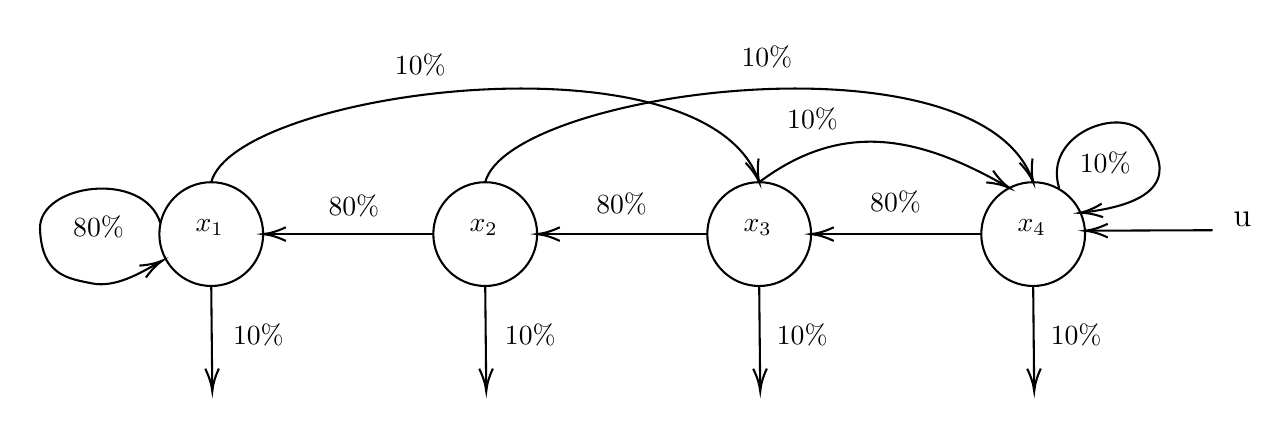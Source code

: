 

\tikzset{every picture/.style={line width=0.75pt}} %set default line width to 0.75pt        

\begin{tikzpicture}[x=0.75pt,y=0.75pt,yscale=-1,xscale=1]
%uncomment if require: \path (0,300); %set diagram left start at 0, and has height of 300

%Shape: Circle [id:dp5022504860822765] 
\draw   (95,126.25) .. controls (95,112.44) and (106.19,101.25) .. (120,101.25) .. controls (133.81,101.25) and (145,112.44) .. (145,126.25) .. controls (145,140.06) and (133.81,151.25) .. (120,151.25) .. controls (106.19,151.25) and (95,140.06) .. (95,126.25) -- cycle ;

%Shape: Circle [id:dp5803418704093459] 
\draw   (491,126.25) .. controls (491,112.44) and (502.19,101.25) .. (516,101.25) .. controls (529.81,101.25) and (541,112.44) .. (541,126.25) .. controls (541,140.06) and (529.81,151.25) .. (516,151.25) .. controls (502.19,151.25) and (491,140.06) .. (491,126.25) -- cycle ;

%Shape: Circle [id:dp01920206383687817] 
\draw   (359,126.25) .. controls (359,112.44) and (370.19,101.25) .. (384,101.25) .. controls (397.81,101.25) and (409,112.44) .. (409,126.25) .. controls (409,140.06) and (397.81,151.25) .. (384,151.25) .. controls (370.19,151.25) and (359,140.06) .. (359,126.25) -- cycle ;

%Shape: Circle [id:dp8268925753397789] 
\draw   (227,126.25) .. controls (227,112.44) and (238.19,101.25) .. (252,101.25) .. controls (265.81,101.25) and (277,112.44) .. (277,126.25) .. controls (277,140.06) and (265.81,151.25) .. (252,151.25) .. controls (238.19,151.25) and (227,140.06) .. (227,126.25) -- cycle ;

%Straight Lines [id:da83309083141393] 
\draw    (359,126.25) -- (279,126.25) ;
\draw [shift={(277,126.25)}, rotate = 360] [color={rgb, 255:red, 0; green, 0; blue, 0 }  ][line width=0.75]    (10.93,-3.29) .. controls (6.95,-1.4) and (3.31,-0.3) .. (0,0) .. controls (3.31,0.3) and (6.95,1.4) .. (10.93,3.29)   ;
%Straight Lines [id:da39632635329626464] 
\draw    (491,126.25) -- (411,126.25) ;
\draw [shift={(409,126.25)}, rotate = 360] [color={rgb, 255:red, 0; green, 0; blue, 0 }  ][line width=0.75]    (10.93,-3.29) .. controls (6.95,-1.4) and (3.31,-0.3) .. (0,0) .. controls (3.31,0.3) and (6.95,1.4) .. (10.93,3.29)   ;
%Straight Lines [id:da015987837758611123] 
\draw    (227,126.25) -- (147,126.25) ;
\draw [shift={(145,126.25)}, rotate = 360] [color={rgb, 255:red, 0; green, 0; blue, 0 }  ][line width=0.75]    (10.93,-3.29) .. controls (6.95,-1.4) and (3.31,-0.3) .. (0,0) .. controls (3.31,0.3) and (6.95,1.4) .. (10.93,3.29)   ;

%Curve Lines [id:da4921395161805495] 
\draw    (120,101.25) .. controls (131.44,57.22) and (357.23,27.3) .. (383.62,100.14) ;
\draw [shift={(384,101.25)}, rotate = 251.74] [color={rgb, 255:red, 0; green, 0; blue, 0 }  ][line width=0.75]    (10.93,-3.29) .. controls (6.95,-1.4) and (3.31,-0.3) .. (0,0) .. controls (3.31,0.3) and (6.95,1.4) .. (10.93,3.29)   ;
%Curve Lines [id:da12410751681984111] 
\draw    (252,101.25) .. controls (263.44,57.22) and (489.23,27.3) .. (515.62,100.14) ;
\draw [shift={(516,101.25)}, rotate = 251.74] [color={rgb, 255:red, 0; green, 0; blue, 0 }  ][line width=0.75]    (10.93,-3.29) .. controls (6.95,-1.4) and (3.31,-0.3) .. (0,0) .. controls (3.31,0.3) and (6.95,1.4) .. (10.93,3.29)   ;
%Curve Lines [id:da13031986513998062] 
\draw    (384,101.25) .. controls (423.6,71.55) and (460.26,78.6) .. (503.2,103.25) ;
\draw [shift={(504.5,104)}, rotate = 210.13] [color={rgb, 255:red, 0; green, 0; blue, 0 }  ][line width=0.75]    (10.93,-3.29) .. controls (6.95,-1.4) and (3.31,-0.3) .. (0,0) .. controls (3.31,0.3) and (6.95,1.4) .. (10.93,3.29)   ;
%Curve Lines [id:da5834598691765318] 
\draw    (95.5,121) .. controls (87.5,95) and (36.5,102) .. (37.5,124) .. controls (38.5,146) and (50.57,147.6) .. (62.5,150) .. controls (73.71,152.25) and (85.72,145.09) .. (94.8,139.95) ;
\draw [shift={(96.5,139)}, rotate = 510.95] [color={rgb, 255:red, 0; green, 0; blue, 0 }  ][line width=0.75]    (10.93,-3.29) .. controls (6.95,-1.4) and (3.31,-0.3) .. (0,0) .. controls (3.31,0.3) and (6.95,1.4) .. (10.93,3.29)   ;
%Curve Lines [id:da06725770645640528] 
\draw    (528.5,104) .. controls (520.5,78) and (558.5,64) .. (569.5,78) .. controls (580.39,91.86) and (585.4,110.62) .. (539.89,115.85) ;
\draw [shift={(538.5,116)}, rotate = 353.93] [color={rgb, 255:red, 0; green, 0; blue, 0 }  ][line width=0.75]    (10.93,-3.29) .. controls (6.95,-1.4) and (3.31,-0.3) .. (0,0) .. controls (3.31,0.3) and (6.95,1.4) .. (10.93,3.29)   ;
%Straight Lines [id:da42440620300568943] 
\draw    (602.5,124.38) -- (543,124.62) ;
\draw [shift={(541,124.63)}, rotate = 359.77] [color={rgb, 255:red, 0; green, 0; blue, 0 }  ][line width=0.75]    (10.93,-3.29) .. controls (6.95,-1.4) and (3.31,-0.3) .. (0,0) .. controls (3.31,0.3) and (6.95,1.4) .. (10.93,3.29)   ;
%Straight Lines [id:da8993777412556865] 
\draw    (120,151.25) -- (120.48,200) ;
\draw [shift={(120.5,202)}, rotate = 269.44] [color={rgb, 255:red, 0; green, 0; blue, 0 }  ][line width=0.75]    (10.93,-3.29) .. controls (6.95,-1.4) and (3.31,-0.3) .. (0,0) .. controls (3.31,0.3) and (6.95,1.4) .. (10.93,3.29)   ;
%Straight Lines [id:da6916538293598196] 
\draw    (252,151.25) -- (252.48,200) ;
\draw [shift={(252.5,202)}, rotate = 269.44] [color={rgb, 255:red, 0; green, 0; blue, 0 }  ][line width=0.75]    (10.93,-3.29) .. controls (6.95,-1.4) and (3.31,-0.3) .. (0,0) .. controls (3.31,0.3) and (6.95,1.4) .. (10.93,3.29)   ;
%Straight Lines [id:da35246686482257816] 
\draw    (384,151.25) -- (384.48,200) ;
\draw [shift={(384.5,202)}, rotate = 269.44] [color={rgb, 255:red, 0; green, 0; blue, 0 }  ][line width=0.75]    (10.93,-3.29) .. controls (6.95,-1.4) and (3.31,-0.3) .. (0,0) .. controls (3.31,0.3) and (6.95,1.4) .. (10.93,3.29)   ;
%Straight Lines [id:da12490561774656417] 
\draw    (516,151.25) -- (516.48,200) ;
\draw [shift={(516.5,202)}, rotate = 269.44] [color={rgb, 255:red, 0; green, 0; blue, 0 }  ][line width=0.75]    (10.93,-3.29) .. controls (6.95,-1.4) and (3.31,-0.3) .. (0,0) .. controls (3.31,0.3) and (6.95,1.4) .. (10.93,3.29)   ;

% Text Node
\draw (111,117.65) node [anchor=north west][inner sep=0.75pt]    {$x_{1}$};
% Text Node
\draw (243,117.65) node [anchor=north west][inner sep=0.75pt]    {$x_{2}$};
% Text Node
\draw (375,117.65) node [anchor=north west][inner sep=0.75pt]    {$x_{3}$};
% Text Node
\draw (507,117.65) node [anchor=north west][inner sep=0.75pt]    {$x_{4}$};
% Text Node
\draw (207,38) node [anchor=north west][inner sep=0.75pt]   [align=left] {10\%};
% Text Node
\draw (374,34) node [anchor=north west][inner sep=0.75pt]   [align=left] {10\%};
% Text Node
\draw (396,64) node [anchor=north west][inner sep=0.75pt]   [align=left] {10\%};
% Text Node
\draw (537,85) node [anchor=north west][inner sep=0.75pt]   [align=left] {10\%};
% Text Node
\draw (523,168.13) node [anchor=north west][inner sep=0.75pt]   [align=left] {10\%};
% Text Node
\draw (391,168.13) node [anchor=north west][inner sep=0.75pt]   [align=left] {10\%};
% Text Node
\draw (260,168.13) node [anchor=north west][inner sep=0.75pt]   [align=left] {10\%};
% Text Node
\draw (129,168.13) node [anchor=north west][inner sep=0.75pt]   [align=left] {10\%};
% Text Node
\draw (52,116) node [anchor=north west][inner sep=0.75pt]   [align=left] {80\%};
% Text Node
\draw (175,106) node [anchor=north west][inner sep=0.75pt]   [align=left] {80\%};
% Text Node
\draw (304,105) node [anchor=north west][inner sep=0.75pt]   [align=left] {80\%};
% Text Node
\draw (436,104) node [anchor=north west][inner sep=0.75pt]   [align=left] {80\%};
% Text Node
\draw (611,114) node [anchor=north west][inner sep=0.75pt]  [font=\large] [align=left] {u};


\end{tikzpicture}
